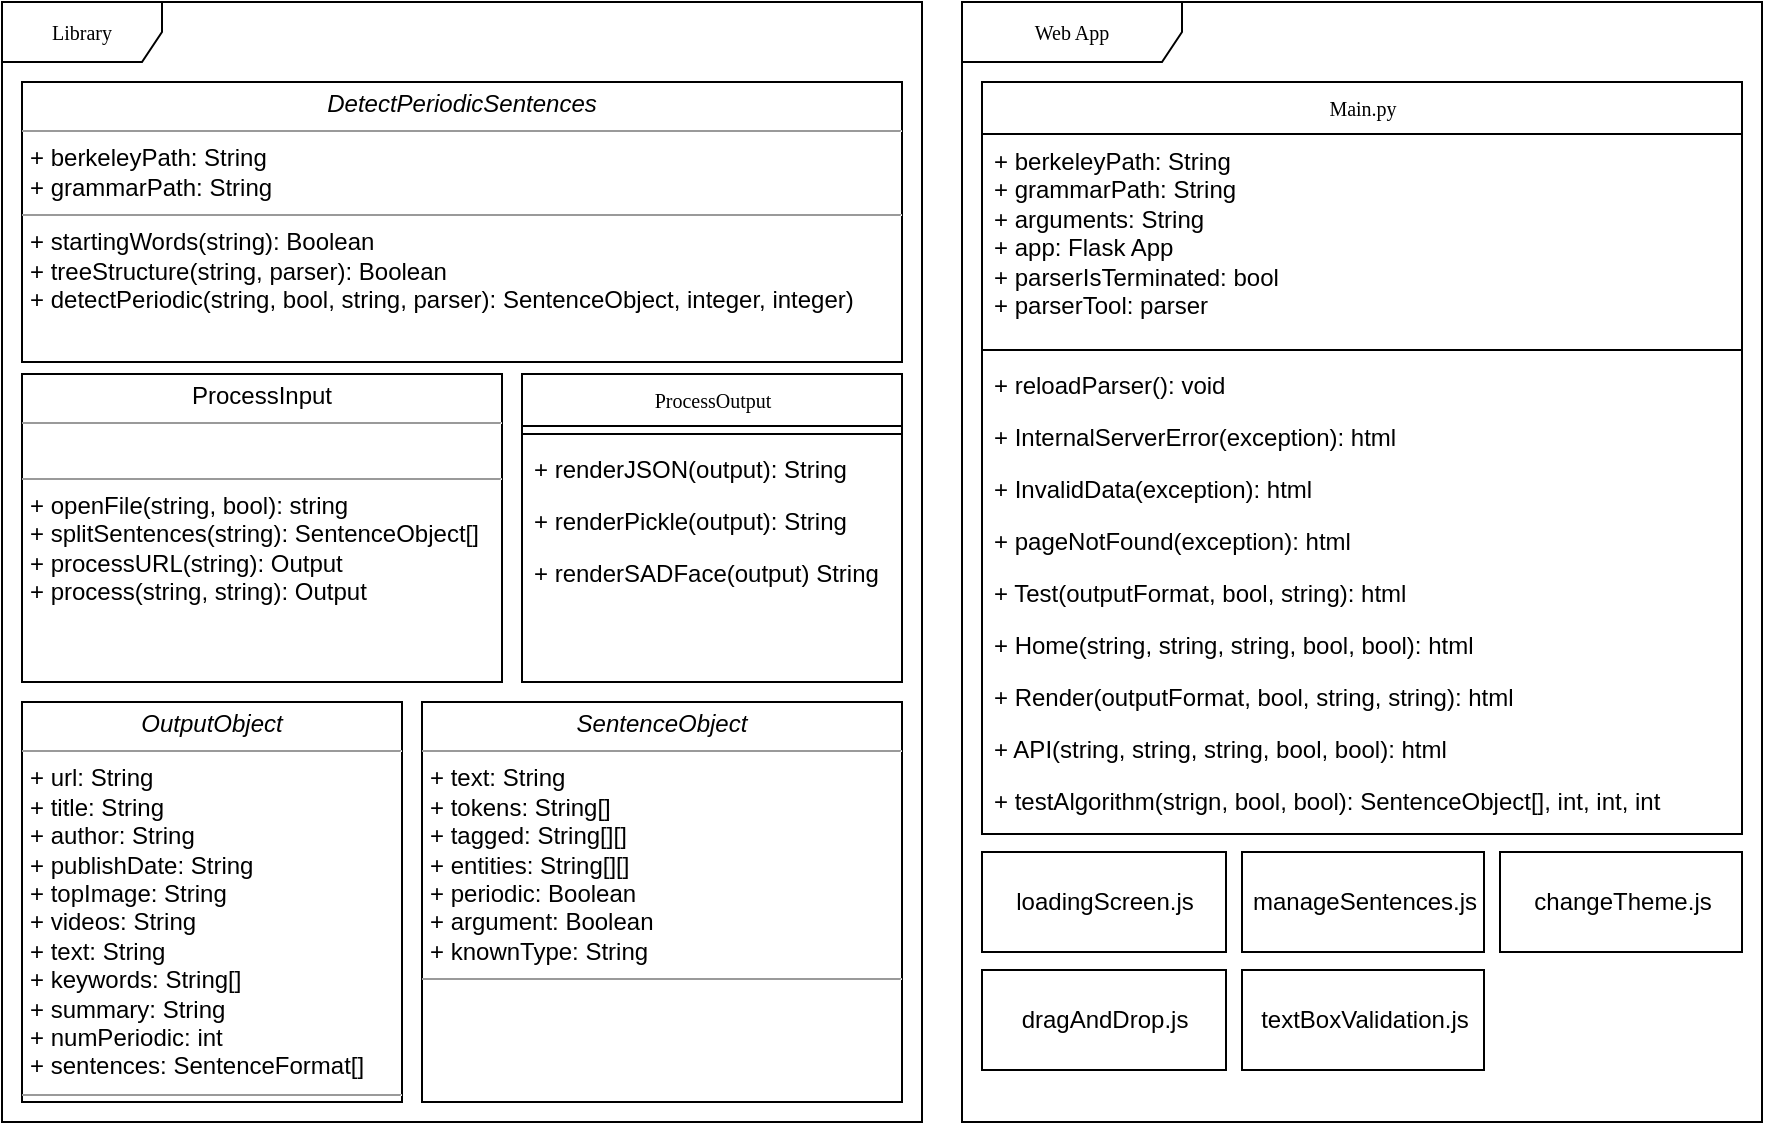 <mxfile version="12.2.4" type="device" pages="1"><diagram name="Page-1" id="c4acf3e9-155e-7222-9cf6-157b1a14988f"><mxGraphModel dx="1209" dy="664" grid="1" gridSize="10" guides="1" tooltips="1" connect="1" arrows="1" fold="1" page="1" pageScale="1" pageWidth="850" pageHeight="1100" background="#ffffff" math="0" shadow="0"><root><mxCell id="0"/><mxCell id="1" parent="0"/><mxCell id="17acba5748e5396b-1" value="Library" style="shape=umlFrame;whiteSpace=wrap;html=1;rounded=0;shadow=0;comic=0;labelBackgroundColor=none;strokeColor=#000000;strokeWidth=1;fillColor=#ffffff;fontFamily=Verdana;fontSize=10;fontColor=#000000;align=center;width=80;height=30;" parent="1" vertex="1"><mxGeometry x="30" y="10" width="460" height="560" as="geometry"/></mxCell><mxCell id="17acba5748e5396b-20" value="ProcessOutput" style="swimlane;html=1;fontStyle=0;childLayout=stackLayout;horizontal=1;startSize=26;fillColor=none;horizontalStack=0;resizeParent=1;resizeLast=0;collapsible=1;marginBottom=0;swimlaneFillColor=#ffffff;rounded=0;shadow=0;comic=0;labelBackgroundColor=none;strokeColor=#000000;strokeWidth=1;fontFamily=Verdana;fontSize=10;fontColor=#000000;align=center;" parent="1" vertex="1"><mxGeometry x="290" y="196" width="190" height="154" as="geometry"/></mxCell><mxCell id="MW-2L-hW7Pw7OsgzxY_Z-1" value="" style="line;strokeWidth=1;fillColor=none;align=left;verticalAlign=middle;spacingTop=-1;spacingLeft=3;spacingRight=3;rotatable=0;labelPosition=right;points=[];portConstraint=eastwest;" parent="17acba5748e5396b-20" vertex="1"><mxGeometry y="26" width="190" height="8" as="geometry"/></mxCell><mxCell id="17acba5748e5396b-21" value="+ renderJSON(output): String" style="text;html=1;strokeColor=none;fillColor=none;align=left;verticalAlign=top;spacingLeft=4;spacingRight=4;whiteSpace=wrap;overflow=hidden;rotatable=0;points=[[0,0.5],[1,0.5]];portConstraint=eastwest;" parent="17acba5748e5396b-20" vertex="1"><mxGeometry y="34" width="190" height="26" as="geometry"/></mxCell><mxCell id="17acba5748e5396b-24" value="+ renderPickle(output): String" style="text;html=1;strokeColor=none;fillColor=none;align=left;verticalAlign=top;spacingLeft=4;spacingRight=4;whiteSpace=wrap;overflow=hidden;rotatable=0;points=[[0,0.5],[1,0.5]];portConstraint=eastwest;" parent="17acba5748e5396b-20" vertex="1"><mxGeometry y="60" width="190" height="26" as="geometry"/></mxCell><mxCell id="17acba5748e5396b-26" value="+ renderSADFace(output) String" style="text;html=1;strokeColor=none;fillColor=none;align=left;verticalAlign=top;spacingLeft=4;spacingRight=4;whiteSpace=wrap;overflow=hidden;rotatable=0;points=[[0,0.5],[1,0.5]];portConstraint=eastwest;" parent="17acba5748e5396b-20" vertex="1"><mxGeometry y="86" width="190" height="26" as="geometry"/></mxCell><mxCell id="5d2195bd80daf111-15" value="&lt;p style=&quot;margin: 0px ; margin-top: 4px ; text-align: center&quot;&gt;&lt;i&gt;DetectPeriodicSentences&lt;/i&gt;&lt;/p&gt;&lt;hr size=&quot;1&quot;&gt;&lt;p style=&quot;margin: 0px ; margin-left: 4px&quot;&gt;+ berkeleyPath: String&lt;br&gt;+ grammarPath: String&lt;/p&gt;&lt;hr size=&quot;1&quot;&gt;&lt;p style=&quot;margin: 0px ; margin-left: 4px&quot;&gt;+ startingWords(string): Boolean&lt;br&gt;+ treeStructure(string, parser): Boolean&lt;/p&gt;&lt;p style=&quot;margin: 0px ; margin-left: 4px&quot;&gt;+ detectPeriodic(string, bool, string, parser): SentenceObject, integer, integer)&lt;/p&gt;&lt;p style=&quot;margin: 0px ; margin-left: 4px&quot;&gt;&lt;br&gt;&lt;/p&gt;" style="verticalAlign=top;align=left;overflow=fill;fontSize=12;fontFamily=Helvetica;html=1;rounded=0;shadow=0;comic=0;labelBackgroundColor=none;strokeColor=#000000;strokeWidth=1;fillColor=#ffffff;" parent="1" vertex="1"><mxGeometry x="40" y="50" width="440" height="140" as="geometry"/></mxCell><mxCell id="5d2195bd80daf111-18" value="&lt;p style=&quot;margin: 0px ; margin-top: 4px ; text-align: center&quot;&gt;ProcessInput&lt;/p&gt;&lt;hr size=&quot;1&quot;&gt;&lt;p style=&quot;margin: 0px ; margin-left: 4px&quot;&gt;&lt;br&gt;&lt;/p&gt;&lt;hr size=&quot;1&quot;&gt;&lt;p style=&quot;margin: 0px ; margin-left: 4px&quot;&gt;+ openFile(string, bool): string&lt;/p&gt;&lt;p style=&quot;margin: 0px ; margin-left: 4px&quot;&gt;+ splitSentences(string): SentenceObject[]&lt;/p&gt;&lt;p style=&quot;margin: 0px ; margin-left: 4px&quot;&gt;+ processURL(string): Output&lt;/p&gt;&lt;p style=&quot;margin: 0px ; margin-left: 4px&quot;&gt;+ process(string, string): Output&lt;/p&gt;" style="verticalAlign=top;align=left;overflow=fill;fontSize=12;fontFamily=Helvetica;html=1;rounded=0;shadow=0;comic=0;labelBackgroundColor=none;strokeColor=#000000;strokeWidth=1;fillColor=#ffffff;" parent="1" vertex="1"><mxGeometry x="40" y="196" width="240" height="154" as="geometry"/></mxCell><mxCell id="5d2195bd80daf111-19" value="&lt;p style=&quot;margin: 0px ; margin-top: 4px ; text-align: center&quot;&gt;&lt;i&gt;SentenceObject&lt;/i&gt;&lt;/p&gt;&lt;hr size=&quot;1&quot;&gt;&lt;p style=&quot;margin: 0px ; margin-left: 4px&quot;&gt;+ text: String&lt;/p&gt;&lt;p style=&quot;margin: 0px ; margin-left: 4px&quot;&gt;+ tokens: String[]&lt;/p&gt;&lt;p style=&quot;margin: 0px ; margin-left: 4px&quot;&gt;+ tagged: String[][]&lt;/p&gt;&lt;p style=&quot;margin: 0px ; margin-left: 4px&quot;&gt;+ entities: String[][]&lt;/p&gt;&lt;p style=&quot;margin: 0px ; margin-left: 4px&quot;&gt;+ periodic: Boolean&lt;/p&gt;&lt;p style=&quot;margin: 0px ; margin-left: 4px&quot;&gt;+ argument: Boolean&lt;/p&gt;&lt;p style=&quot;margin: 0px ; margin-left: 4px&quot;&gt;+ knownType: String&lt;/p&gt;&lt;hr size=&quot;1&quot;&gt;&lt;p style=&quot;margin: 0px ; margin-left: 4px&quot;&gt;&lt;br&gt;&lt;/p&gt;" style="verticalAlign=top;align=left;overflow=fill;fontSize=12;fontFamily=Helvetica;html=1;rounded=0;shadow=0;comic=0;labelBackgroundColor=none;strokeColor=#000000;strokeWidth=1;fillColor=#ffffff;" parent="1" vertex="1"><mxGeometry x="240" y="360" width="240" height="200" as="geometry"/></mxCell><mxCell id="MW-2L-hW7Pw7OsgzxY_Z-2" value="&lt;p style=&quot;margin: 0px ; margin-top: 4px ; text-align: center&quot;&gt;&lt;i&gt;OutputObject&lt;/i&gt;&lt;/p&gt;&lt;hr size=&quot;1&quot;&gt;&lt;p style=&quot;margin: 0px ; margin-left: 4px&quot;&gt;+ url: String&lt;br&gt;&lt;/p&gt;&lt;p style=&quot;margin: 0px ; margin-left: 4px&quot;&gt;+ title: String&lt;/p&gt;&lt;p style=&quot;margin: 0px ; margin-left: 4px&quot;&gt;+ author: String&lt;/p&gt;&lt;p style=&quot;margin: 0px ; margin-left: 4px&quot;&gt;+ publishDate: String&lt;/p&gt;&lt;p style=&quot;margin: 0px ; margin-left: 4px&quot;&gt;+ topImage: String&lt;/p&gt;&lt;p style=&quot;margin: 0px ; margin-left: 4px&quot;&gt;+ videos: String&lt;/p&gt;&lt;p style=&quot;margin: 0px ; margin-left: 4px&quot;&gt;+ text: String&lt;/p&gt;&lt;p style=&quot;margin: 0px ; margin-left: 4px&quot;&gt;+ keywords: String[]&lt;/p&gt;&lt;p style=&quot;margin: 0px ; margin-left: 4px&quot;&gt;+ summary: String&lt;/p&gt;&lt;p style=&quot;margin: 0px ; margin-left: 4px&quot;&gt;+ numPeriodic: int&lt;/p&gt;&lt;p style=&quot;margin: 0px ; margin-left: 4px&quot;&gt;+ sentences: SentenceFormat[]&lt;/p&gt;&lt;hr size=&quot;1&quot;&gt;&lt;p style=&quot;margin: 0px ; margin-left: 4px&quot;&gt;&lt;br&gt;&lt;/p&gt;" style="verticalAlign=top;align=left;overflow=fill;fontSize=12;fontFamily=Helvetica;html=1;rounded=0;shadow=0;comic=0;labelBackgroundColor=none;strokeColor=#000000;strokeWidth=1;fillColor=#ffffff;" parent="1" vertex="1"><mxGeometry x="40" y="360" width="190" height="200" as="geometry"/></mxCell><mxCell id="qG8nM-0YGNuCaeLP7q6u-2" value="Web App" style="shape=umlFrame;whiteSpace=wrap;html=1;rounded=0;shadow=0;comic=0;labelBackgroundColor=none;strokeColor=#000000;strokeWidth=1;fillColor=#ffffff;fontFamily=Verdana;fontSize=10;fontColor=#000000;align=center;width=110;height=30;" vertex="1" parent="1"><mxGeometry x="510" y="10" width="400" height="560" as="geometry"/></mxCell><mxCell id="qG8nM-0YGNuCaeLP7q6u-4" value="loadingScreen.js" style="html=1;" vertex="1" parent="1"><mxGeometry x="520" y="435" width="122" height="50" as="geometry"/></mxCell><mxCell id="qG8nM-0YGNuCaeLP7q6u-5" value="dragAndDrop.js" style="html=1;" vertex="1" parent="1"><mxGeometry x="520" y="494" width="122" height="50" as="geometry"/></mxCell><mxCell id="qG8nM-0YGNuCaeLP7q6u-6" value="textBoxValidation.js" style="html=1;" vertex="1" parent="1"><mxGeometry x="650" y="494" width="121" height="50" as="geometry"/></mxCell><mxCell id="qG8nM-0YGNuCaeLP7q6u-7" value="changeTheme.js" style="html=1;" vertex="1" parent="1"><mxGeometry x="779" y="435" width="121" height="50" as="geometry"/></mxCell><mxCell id="qG8nM-0YGNuCaeLP7q6u-8" value="manageSentences.js" style="html=1;" vertex="1" parent="1"><mxGeometry x="650" y="435" width="121" height="50" as="geometry"/></mxCell><mxCell id="qG8nM-0YGNuCaeLP7q6u-9" value="Main.py" style="swimlane;html=1;fontStyle=0;childLayout=stackLayout;horizontal=1;startSize=26;fillColor=none;horizontalStack=0;resizeParent=1;resizeLast=0;collapsible=1;marginBottom=0;swimlaneFillColor=#ffffff;rounded=0;shadow=0;comic=0;labelBackgroundColor=none;strokeColor=#000000;strokeWidth=1;fontFamily=Verdana;fontSize=10;fontColor=#000000;align=center;" vertex="1" parent="1"><mxGeometry x="520" y="50" width="380" height="376" as="geometry"/></mxCell><mxCell id="qG8nM-0YGNuCaeLP7q6u-28" value="&lt;span style=&quot;white-space: nowrap&quot;&gt;+ berkeleyPath: String&lt;/span&gt;&lt;br style=&quot;white-space: nowrap&quot;&gt;&lt;span style=&quot;white-space: nowrap&quot;&gt;+ grammarPath: String&lt;br&gt;+ arguments: String&lt;br&gt;+ app: Flask App&lt;br&gt;+ parserIsTerminated: bool&lt;br&gt;+ parserTool: parser&lt;br&gt;&lt;br&gt;&lt;/span&gt;" style="text;html=1;strokeColor=none;fillColor=none;align=left;verticalAlign=top;spacingLeft=4;spacingRight=4;whiteSpace=wrap;overflow=hidden;rotatable=0;points=[[0,0.5],[1,0.5]];portConstraint=eastwest;" vertex="1" parent="qG8nM-0YGNuCaeLP7q6u-9"><mxGeometry y="26" width="380" height="104" as="geometry"/></mxCell><mxCell id="qG8nM-0YGNuCaeLP7q6u-10" value="" style="line;strokeWidth=1;fillColor=none;align=left;verticalAlign=middle;spacingTop=-1;spacingLeft=3;spacingRight=3;rotatable=0;labelPosition=right;points=[];portConstraint=eastwest;" vertex="1" parent="qG8nM-0YGNuCaeLP7q6u-9"><mxGeometry y="130" width="380" height="8" as="geometry"/></mxCell><mxCell id="qG8nM-0YGNuCaeLP7q6u-11" value="+ reloadParser(): void" style="text;html=1;strokeColor=none;fillColor=none;align=left;verticalAlign=top;spacingLeft=4;spacingRight=4;whiteSpace=wrap;overflow=hidden;rotatable=0;points=[[0,0.5],[1,0.5]];portConstraint=eastwest;" vertex="1" parent="qG8nM-0YGNuCaeLP7q6u-9"><mxGeometry y="138" width="380" height="26" as="geometry"/></mxCell><mxCell id="qG8nM-0YGNuCaeLP7q6u-27" value="+ InternalServerError(exception): html" style="text;html=1;strokeColor=none;fillColor=none;align=left;verticalAlign=top;spacingLeft=4;spacingRight=4;whiteSpace=wrap;overflow=hidden;rotatable=0;points=[[0,0.5],[1,0.5]];portConstraint=eastwest;" vertex="1" parent="qG8nM-0YGNuCaeLP7q6u-9"><mxGeometry y="164" width="380" height="26" as="geometry"/></mxCell><mxCell id="qG8nM-0YGNuCaeLP7q6u-26" value="+ InvalidData(exception): html" style="text;html=1;strokeColor=none;fillColor=none;align=left;verticalAlign=top;spacingLeft=4;spacingRight=4;whiteSpace=wrap;overflow=hidden;rotatable=0;points=[[0,0.5],[1,0.5]];portConstraint=eastwest;" vertex="1" parent="qG8nM-0YGNuCaeLP7q6u-9"><mxGeometry y="190" width="380" height="26" as="geometry"/></mxCell><mxCell id="qG8nM-0YGNuCaeLP7q6u-25" value="+ pageNotFound(exception): html" style="text;html=1;strokeColor=none;fillColor=none;align=left;verticalAlign=top;spacingLeft=4;spacingRight=4;whiteSpace=wrap;overflow=hidden;rotatable=0;points=[[0,0.5],[1,0.5]];portConstraint=eastwest;" vertex="1" parent="qG8nM-0YGNuCaeLP7q6u-9"><mxGeometry y="216" width="380" height="26" as="geometry"/></mxCell><mxCell id="qG8nM-0YGNuCaeLP7q6u-24" value="+ Test(outputFormat, bool, string): html" style="text;html=1;strokeColor=none;fillColor=none;align=left;verticalAlign=top;spacingLeft=4;spacingRight=4;whiteSpace=wrap;overflow=hidden;rotatable=0;points=[[0,0.5],[1,0.5]];portConstraint=eastwest;" vertex="1" parent="qG8nM-0YGNuCaeLP7q6u-9"><mxGeometry y="242" width="380" height="26" as="geometry"/></mxCell><mxCell id="qG8nM-0YGNuCaeLP7q6u-14" value="+ Home(string, string, string, bool, bool): html" style="text;html=1;strokeColor=none;fillColor=none;align=left;verticalAlign=top;spacingLeft=4;spacingRight=4;whiteSpace=wrap;overflow=hidden;rotatable=0;points=[[0,0.5],[1,0.5]];portConstraint=eastwest;" vertex="1" parent="qG8nM-0YGNuCaeLP7q6u-9"><mxGeometry y="268" width="380" height="26" as="geometry"/></mxCell><mxCell id="qG8nM-0YGNuCaeLP7q6u-15" value="+ Render(outputFormat, bool, string, string): html" style="text;html=1;strokeColor=none;fillColor=none;align=left;verticalAlign=top;spacingLeft=4;spacingRight=4;whiteSpace=wrap;overflow=hidden;rotatable=0;points=[[0,0.5],[1,0.5]];portConstraint=eastwest;" vertex="1" parent="qG8nM-0YGNuCaeLP7q6u-9"><mxGeometry y="294" width="380" height="26" as="geometry"/></mxCell><mxCell id="qG8nM-0YGNuCaeLP7q6u-13" value="+ API(string, string, string, bool, bool): html" style="text;html=1;strokeColor=none;fillColor=none;align=left;verticalAlign=top;spacingLeft=4;spacingRight=4;whiteSpace=wrap;overflow=hidden;rotatable=0;points=[[0,0.5],[1,0.5]];portConstraint=eastwest;" vertex="1" parent="qG8nM-0YGNuCaeLP7q6u-9"><mxGeometry y="320" width="380" height="26" as="geometry"/></mxCell><mxCell id="qG8nM-0YGNuCaeLP7q6u-12" value="+ testAlgorithm(strign, bool, bool): SentenceObject[], int, int, int&amp;nbsp;" style="text;html=1;strokeColor=none;fillColor=none;align=left;verticalAlign=top;spacingLeft=4;spacingRight=4;whiteSpace=wrap;overflow=hidden;rotatable=0;points=[[0,0.5],[1,0.5]];portConstraint=eastwest;" vertex="1" parent="qG8nM-0YGNuCaeLP7q6u-9"><mxGeometry y="346" width="380" height="30" as="geometry"/></mxCell></root></mxGraphModel></diagram></mxfile>